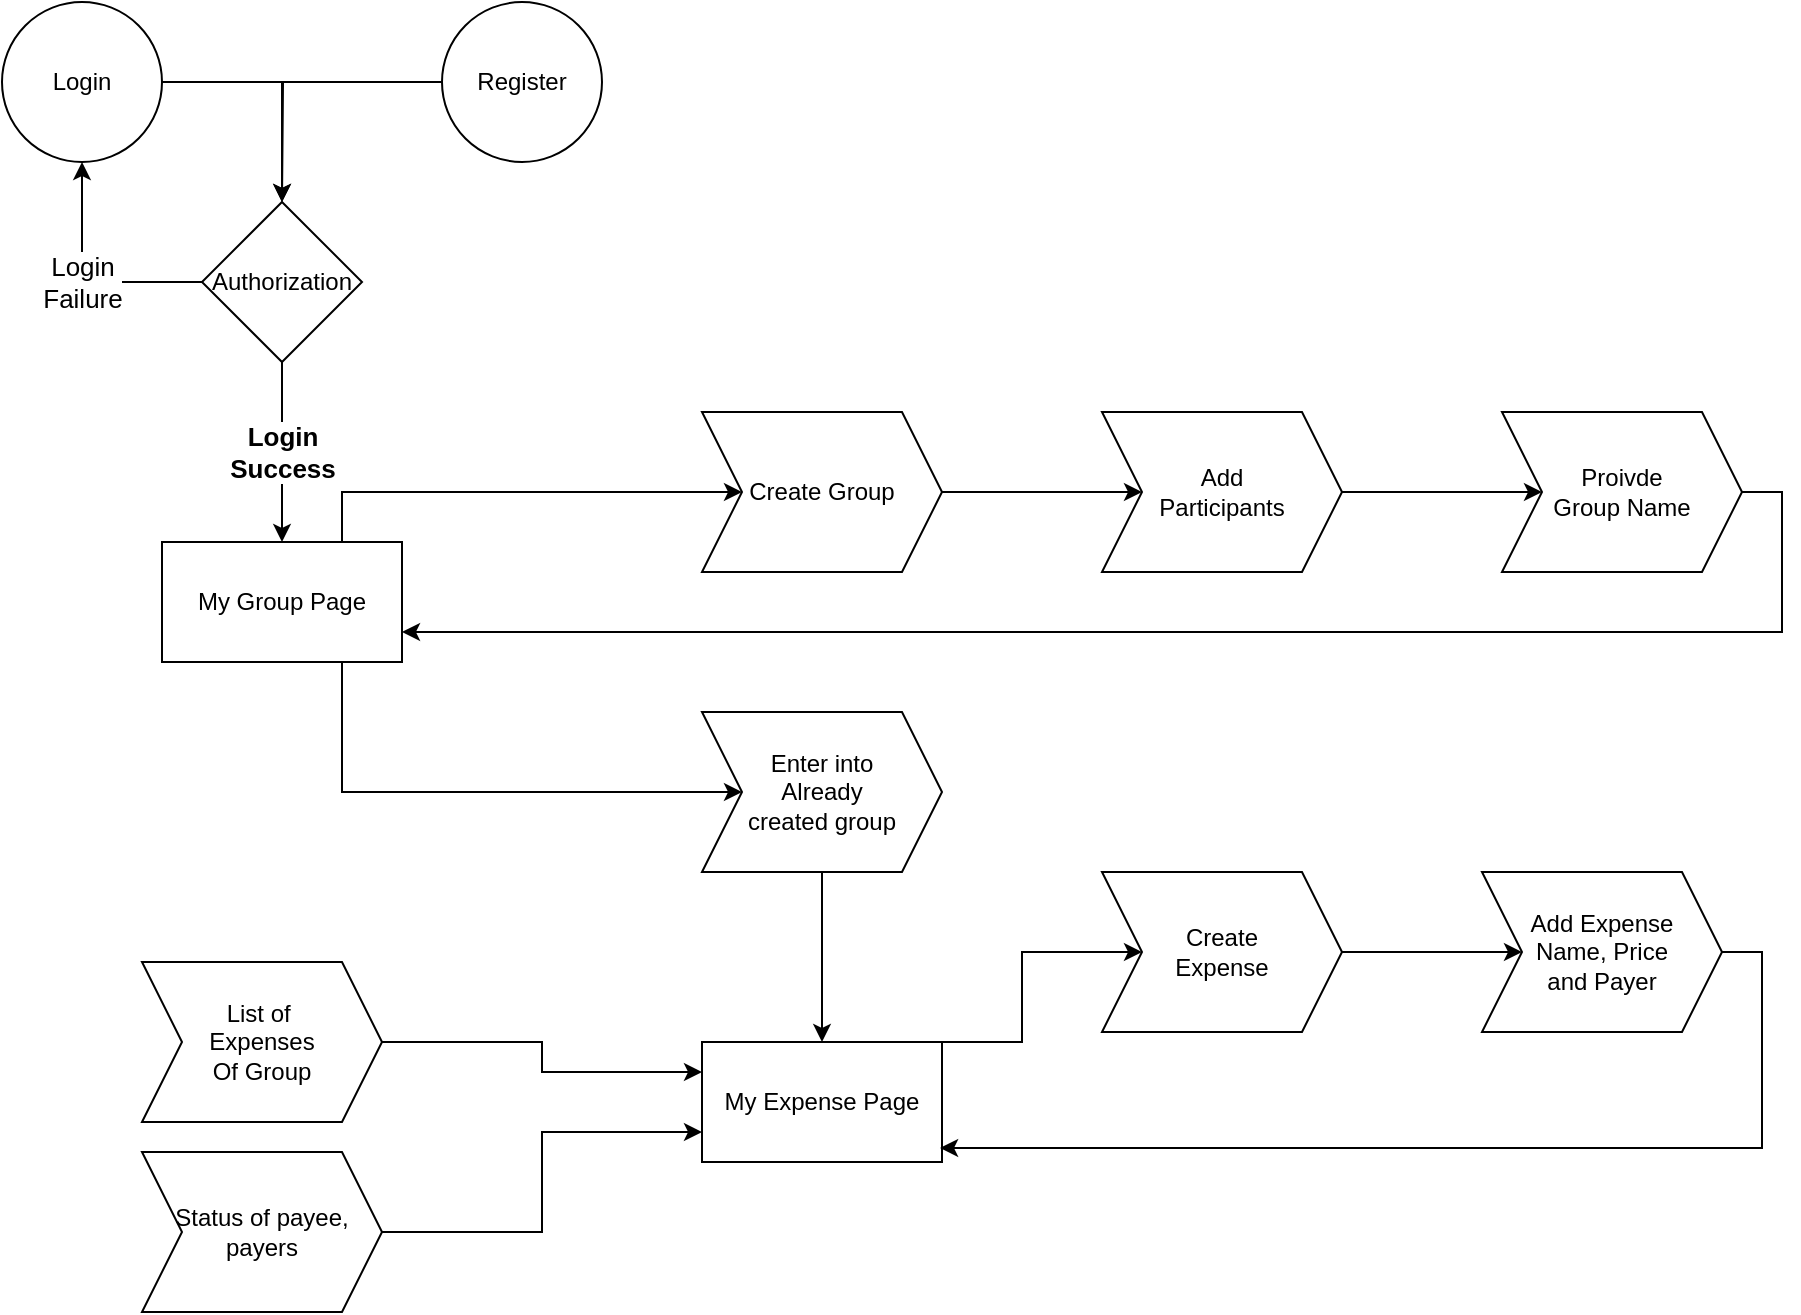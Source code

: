 <mxfile version="20.8.11" type="github">
  <diagram name="Page-1" id="c7488fd3-1785-93aa-aadb-54a6760d102a">
    <mxGraphModel dx="1434" dy="788" grid="1" gridSize="10" guides="1" tooltips="1" connect="1" arrows="1" fold="1" page="1" pageScale="1" pageWidth="1100" pageHeight="850" background="none" math="0" shadow="0">
      <root>
        <mxCell id="0" />
        <mxCell id="1" parent="0" />
        <mxCell id="anOY829Rz3EBCnS7Kj7Q-5" value="" style="edgeStyle=orthogonalEdgeStyle;rounded=0;orthogonalLoop=1;jettySize=auto;html=1;" edge="1" parent="1" target="anOY829Rz3EBCnS7Kj7Q-3">
          <mxGeometry relative="1" as="geometry">
            <mxPoint x="290" y="60" as="sourcePoint" />
          </mxGeometry>
        </mxCell>
        <mxCell id="anOY829Rz3EBCnS7Kj7Q-43" value="Login&lt;br&gt;Failure" style="edgeStyle=orthogonalEdgeStyle;rounded=0;orthogonalLoop=1;jettySize=auto;exitX=0;exitY=0.5;exitDx=0;exitDy=0;fontSize=13;html=1;" edge="1" parent="1" source="anOY829Rz3EBCnS7Kj7Q-6" target="anOY829Rz3EBCnS7Kj7Q-10">
          <mxGeometry relative="1" as="geometry" />
        </mxCell>
        <mxCell id="anOY829Rz3EBCnS7Kj7Q-44" value="&lt;b&gt;Login&lt;br&gt;Success&lt;/b&gt;" style="edgeStyle=orthogonalEdgeStyle;rounded=0;orthogonalLoop=1;jettySize=auto;html=1;exitX=0.5;exitY=1;exitDx=0;exitDy=0;fontSize=13;" edge="1" parent="1" source="anOY829Rz3EBCnS7Kj7Q-6" target="anOY829Rz3EBCnS7Kj7Q-12">
          <mxGeometry relative="1" as="geometry" />
        </mxCell>
        <mxCell id="anOY829Rz3EBCnS7Kj7Q-6" value="Authorization" style="rhombus;whiteSpace=wrap;html=1;" vertex="1" parent="1">
          <mxGeometry x="250" y="190" width="80" height="80" as="geometry" />
        </mxCell>
        <mxCell id="anOY829Rz3EBCnS7Kj7Q-11" value="" style="edgeStyle=orthogonalEdgeStyle;rounded=0;orthogonalLoop=1;jettySize=auto;html=1;" edge="1" parent="1" source="anOY829Rz3EBCnS7Kj7Q-8" target="anOY829Rz3EBCnS7Kj7Q-6">
          <mxGeometry relative="1" as="geometry" />
        </mxCell>
        <mxCell id="anOY829Rz3EBCnS7Kj7Q-8" value="Register" style="ellipse;whiteSpace=wrap;html=1;" vertex="1" parent="1">
          <mxGeometry x="370" y="90" width="80" height="80" as="geometry" />
        </mxCell>
        <mxCell id="anOY829Rz3EBCnS7Kj7Q-42" style="edgeStyle=orthogonalEdgeStyle;rounded=0;orthogonalLoop=1;jettySize=auto;html=1;exitX=1;exitY=0.5;exitDx=0;exitDy=0;" edge="1" parent="1" source="anOY829Rz3EBCnS7Kj7Q-10">
          <mxGeometry relative="1" as="geometry">
            <mxPoint x="290" y="190" as="targetPoint" />
          </mxGeometry>
        </mxCell>
        <mxCell id="anOY829Rz3EBCnS7Kj7Q-10" value="Login" style="ellipse;whiteSpace=wrap;html=1;aspect=fixed;" vertex="1" parent="1">
          <mxGeometry x="150" y="90" width="80" height="80" as="geometry" />
        </mxCell>
        <mxCell id="anOY829Rz3EBCnS7Kj7Q-18" style="edgeStyle=orthogonalEdgeStyle;rounded=0;orthogonalLoop=1;jettySize=auto;html=1;entryX=0;entryY=0.5;entryDx=0;entryDy=0;exitX=0.75;exitY=0;exitDx=0;exitDy=0;" edge="1" parent="1" source="anOY829Rz3EBCnS7Kj7Q-12" target="anOY829Rz3EBCnS7Kj7Q-15">
          <mxGeometry relative="1" as="geometry" />
        </mxCell>
        <mxCell id="anOY829Rz3EBCnS7Kj7Q-20" style="edgeStyle=orthogonalEdgeStyle;rounded=0;orthogonalLoop=1;jettySize=auto;html=1;exitX=0.75;exitY=1;exitDx=0;exitDy=0;entryX=0;entryY=0.5;entryDx=0;entryDy=0;" edge="1" parent="1" source="anOY829Rz3EBCnS7Kj7Q-12" target="anOY829Rz3EBCnS7Kj7Q-14">
          <mxGeometry relative="1" as="geometry">
            <Array as="points">
              <mxPoint x="320" y="485" />
            </Array>
          </mxGeometry>
        </mxCell>
        <mxCell id="anOY829Rz3EBCnS7Kj7Q-12" value="My Group Page" style="whiteSpace=wrap;html=1;" vertex="1" parent="1">
          <mxGeometry x="230" y="360" width="120" height="60" as="geometry" />
        </mxCell>
        <mxCell id="anOY829Rz3EBCnS7Kj7Q-22" value="" style="edgeStyle=orthogonalEdgeStyle;rounded=0;orthogonalLoop=1;jettySize=auto;html=1;" edge="1" parent="1" source="anOY829Rz3EBCnS7Kj7Q-14" target="anOY829Rz3EBCnS7Kj7Q-21">
          <mxGeometry relative="1" as="geometry" />
        </mxCell>
        <mxCell id="anOY829Rz3EBCnS7Kj7Q-14" value="Enter into &lt;br&gt;Already &lt;br&gt;created group" style="shape=step;perimeter=stepPerimeter;whiteSpace=wrap;html=1;fixedSize=1;" vertex="1" parent="1">
          <mxGeometry x="500" y="445" width="120" height="80" as="geometry" />
        </mxCell>
        <mxCell id="anOY829Rz3EBCnS7Kj7Q-24" value="" style="edgeStyle=orthogonalEdgeStyle;rounded=0;orthogonalLoop=1;jettySize=auto;html=1;" edge="1" parent="1" source="anOY829Rz3EBCnS7Kj7Q-15" target="anOY829Rz3EBCnS7Kj7Q-23">
          <mxGeometry relative="1" as="geometry" />
        </mxCell>
        <mxCell id="anOY829Rz3EBCnS7Kj7Q-15" value="Create Group" style="shape=step;perimeter=stepPerimeter;whiteSpace=wrap;html=1;fixedSize=1;" vertex="1" parent="1">
          <mxGeometry x="500" y="295" width="120" height="80" as="geometry" />
        </mxCell>
        <mxCell id="anOY829Rz3EBCnS7Kj7Q-29" value="" style="edgeStyle=orthogonalEdgeStyle;rounded=0;orthogonalLoop=1;jettySize=auto;html=1;exitX=1;exitY=0;exitDx=0;exitDy=0;" edge="1" parent="1" source="anOY829Rz3EBCnS7Kj7Q-21" target="anOY829Rz3EBCnS7Kj7Q-28">
          <mxGeometry relative="1" as="geometry">
            <Array as="points">
              <mxPoint x="660" y="610" />
              <mxPoint x="660" y="565" />
            </Array>
          </mxGeometry>
        </mxCell>
        <mxCell id="anOY829Rz3EBCnS7Kj7Q-21" value="My Expense Page" style="whiteSpace=wrap;html=1;" vertex="1" parent="1">
          <mxGeometry x="500" y="610" width="120" height="60" as="geometry" />
        </mxCell>
        <mxCell id="anOY829Rz3EBCnS7Kj7Q-26" value="" style="edgeStyle=orthogonalEdgeStyle;rounded=0;orthogonalLoop=1;jettySize=auto;html=1;" edge="1" parent="1" source="anOY829Rz3EBCnS7Kj7Q-23" target="anOY829Rz3EBCnS7Kj7Q-25">
          <mxGeometry relative="1" as="geometry" />
        </mxCell>
        <mxCell id="anOY829Rz3EBCnS7Kj7Q-23" value="Add &lt;br&gt;Participants" style="shape=step;perimeter=stepPerimeter;whiteSpace=wrap;html=1;fixedSize=1;" vertex="1" parent="1">
          <mxGeometry x="700" y="295" width="120" height="80" as="geometry" />
        </mxCell>
        <mxCell id="anOY829Rz3EBCnS7Kj7Q-27" style="edgeStyle=orthogonalEdgeStyle;rounded=0;orthogonalLoop=1;jettySize=auto;html=1;exitX=1;exitY=0.5;exitDx=0;exitDy=0;entryX=1;entryY=0.75;entryDx=0;entryDy=0;" edge="1" parent="1" source="anOY829Rz3EBCnS7Kj7Q-25" target="anOY829Rz3EBCnS7Kj7Q-12">
          <mxGeometry relative="1" as="geometry" />
        </mxCell>
        <mxCell id="anOY829Rz3EBCnS7Kj7Q-25" value="Proivde &lt;br&gt;Group Name" style="shape=step;perimeter=stepPerimeter;whiteSpace=wrap;html=1;fixedSize=1;" vertex="1" parent="1">
          <mxGeometry x="900" y="295" width="120" height="80" as="geometry" />
        </mxCell>
        <mxCell id="anOY829Rz3EBCnS7Kj7Q-32" value="" style="edgeStyle=orthogonalEdgeStyle;rounded=0;orthogonalLoop=1;jettySize=auto;html=1;" edge="1" parent="1" source="anOY829Rz3EBCnS7Kj7Q-28" target="anOY829Rz3EBCnS7Kj7Q-31">
          <mxGeometry relative="1" as="geometry" />
        </mxCell>
        <mxCell id="anOY829Rz3EBCnS7Kj7Q-28" value="Create &lt;br&gt;Expense" style="shape=step;perimeter=stepPerimeter;whiteSpace=wrap;html=1;fixedSize=1;" vertex="1" parent="1">
          <mxGeometry x="700" y="525" width="120" height="80" as="geometry" />
        </mxCell>
        <mxCell id="anOY829Rz3EBCnS7Kj7Q-33" style="edgeStyle=orthogonalEdgeStyle;rounded=0;orthogonalLoop=1;jettySize=auto;html=1;exitX=1;exitY=0.5;exitDx=0;exitDy=0;entryX=0.992;entryY=0.883;entryDx=0;entryDy=0;entryPerimeter=0;" edge="1" parent="1" source="anOY829Rz3EBCnS7Kj7Q-31" target="anOY829Rz3EBCnS7Kj7Q-21">
          <mxGeometry relative="1" as="geometry" />
        </mxCell>
        <mxCell id="anOY829Rz3EBCnS7Kj7Q-31" value="Add Expense&lt;br&gt;Name, Price&lt;br&gt;and Payer" style="shape=step;perimeter=stepPerimeter;whiteSpace=wrap;html=1;fixedSize=1;" vertex="1" parent="1">
          <mxGeometry x="890" y="525" width="120" height="80" as="geometry" />
        </mxCell>
        <mxCell id="anOY829Rz3EBCnS7Kj7Q-38" style="edgeStyle=orthogonalEdgeStyle;rounded=0;orthogonalLoop=1;jettySize=auto;html=1;exitX=1;exitY=0.5;exitDx=0;exitDy=0;entryX=0;entryY=0.25;entryDx=0;entryDy=0;" edge="1" parent="1" source="anOY829Rz3EBCnS7Kj7Q-34" target="anOY829Rz3EBCnS7Kj7Q-21">
          <mxGeometry relative="1" as="geometry" />
        </mxCell>
        <mxCell id="anOY829Rz3EBCnS7Kj7Q-34" value="List of&amp;nbsp;&lt;br&gt;Expenses&lt;br&gt;Of Group" style="shape=step;perimeter=stepPerimeter;whiteSpace=wrap;html=1;fixedSize=1;rotation=0;" vertex="1" parent="1">
          <mxGeometry x="220" y="570" width="120" height="80" as="geometry" />
        </mxCell>
        <mxCell id="anOY829Rz3EBCnS7Kj7Q-41" style="edgeStyle=orthogonalEdgeStyle;rounded=0;orthogonalLoop=1;jettySize=auto;html=1;exitX=1;exitY=0.5;exitDx=0;exitDy=0;entryX=0;entryY=0.75;entryDx=0;entryDy=0;" edge="1" parent="1" source="anOY829Rz3EBCnS7Kj7Q-40" target="anOY829Rz3EBCnS7Kj7Q-21">
          <mxGeometry relative="1" as="geometry" />
        </mxCell>
        <mxCell id="anOY829Rz3EBCnS7Kj7Q-40" value="Status of payee, payers" style="shape=step;perimeter=stepPerimeter;whiteSpace=wrap;html=1;fixedSize=1;rotation=0;" vertex="1" parent="1">
          <mxGeometry x="220" y="665" width="120" height="80" as="geometry" />
        </mxCell>
      </root>
    </mxGraphModel>
  </diagram>
</mxfile>
